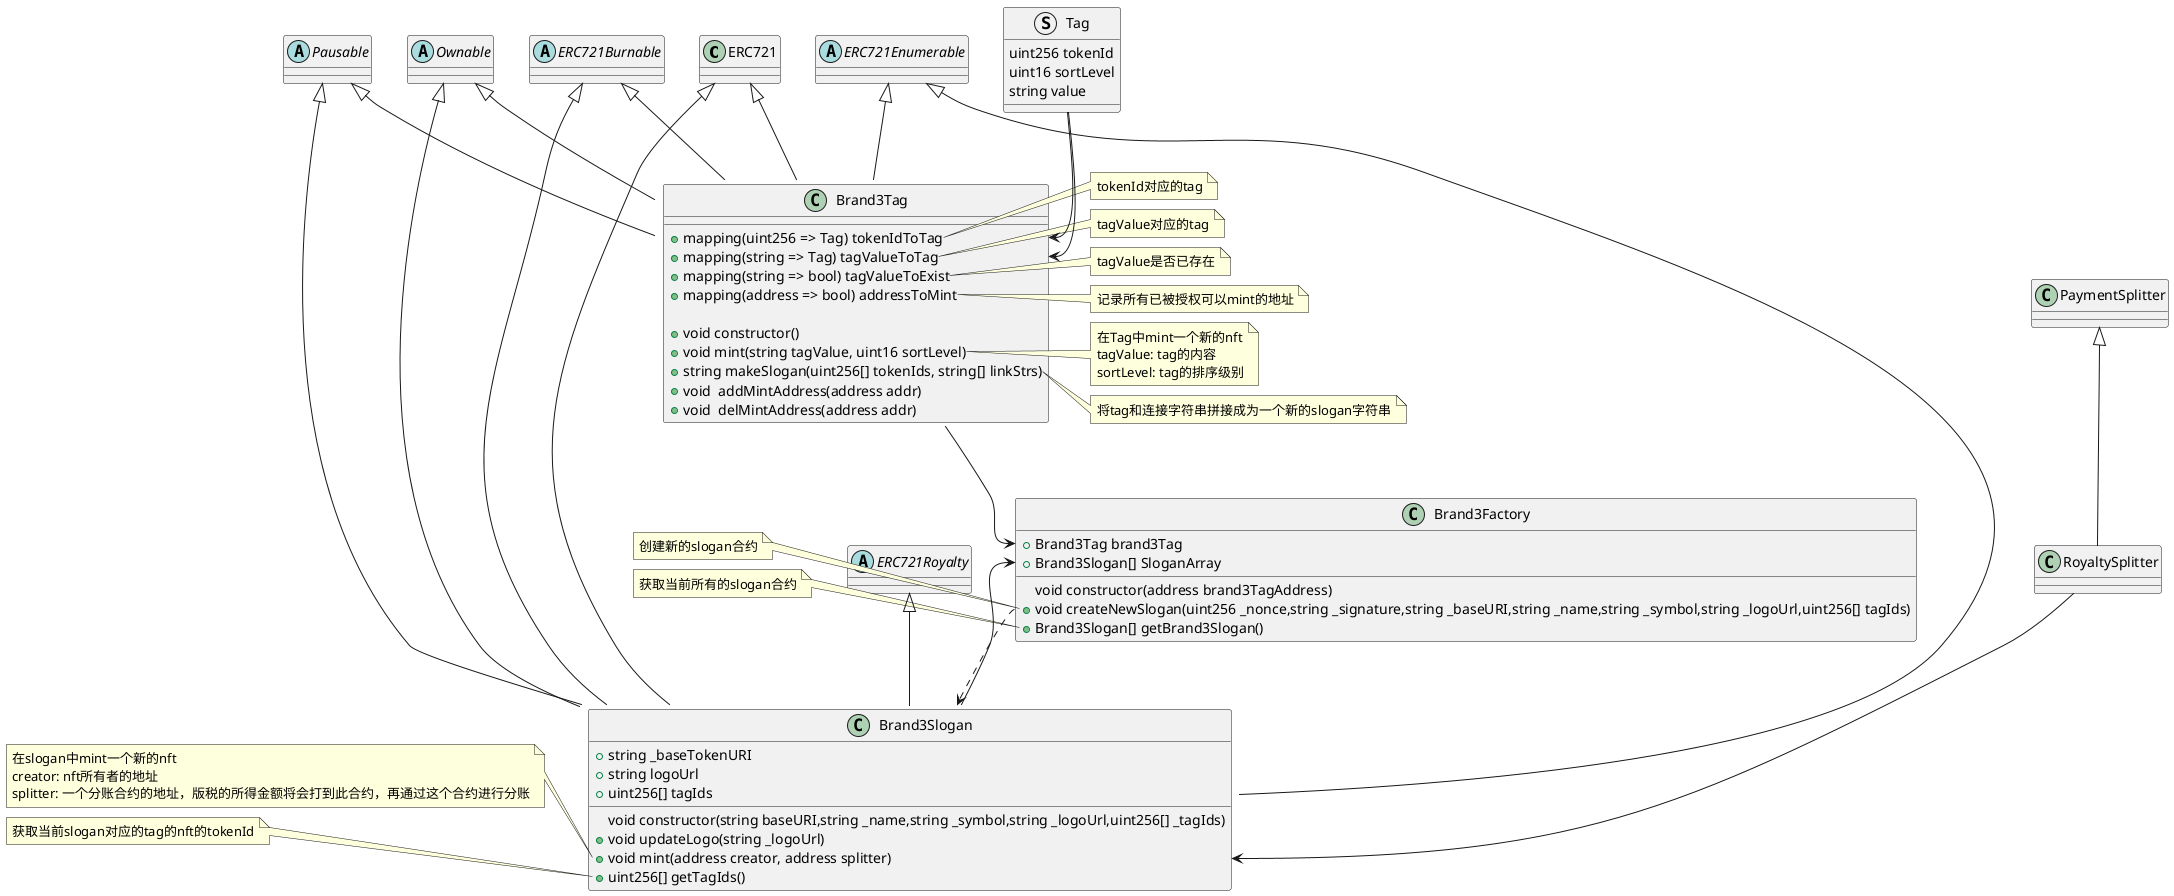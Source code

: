 @startuml
'https://plantuml.com/class-diagram

class ERC721{}
class PaymentSplitter{}
abstract class ERC721Enumerable{}
abstract class Pausable{}
abstract class Ownable{}
abstract class ERC721Burnable{}
abstract class ERC721Royalty{}
class Brand3Factory{
    + Brand3Tag brand3Tag
    + Brand3Slogan[] SloganArray

    void constructor(address brand3TagAddress)
    + void createNewSlogan(uint256 _nonce,string _signature,string _baseURI,string _name,string _symbol,string _logoUrl,uint256[] tagIds)
    + Brand3Slogan[] getBrand3Slogan()
}
note left of Brand3Factory::"createNewSlogan"
    创建新的slogan合约
end note
note left of Brand3Factory::"getBrand3Slogan"
    获取当前所有的slogan合约
end note

class Brand3Slogan extends ERC721,ERC721Enumerable,Pausable,Ownable,ERC721Burnable,ERC721Royalty{
    + string _baseTokenURI
    + string logoUrl
    + uint256[] tagIds

    void constructor(string baseURI,string _name,string _symbol,string _logoUrl,uint256[] _tagIds)
    + void updateLogo(string _logoUrl)
    + void mint(address creator, address splitter)
    + uint256[] getTagIds()

}

note left of Brand3Slogan::"mint"
    在slogan中mint一个新的nft
    creator: nft所有者的地址
    splitter: 一个分账合约的地址，版税的所得金额将会打到此合约，再通过这个合约进行分账
end note
note left of Brand3Slogan::"getTagIds"
    获取当前slogan对应的tag的nft的tokenId
end note

class Brand3Tag extends ERC721,ERC721Enumerable,Pausable,Ownable,ERC721Burnable{
    +   mapping(uint256 => Tag) tokenIdToTag
    +   mapping(string => Tag) tagValueToTag
    +   mapping(string => bool) tagValueToExist
    +   mapping(address => bool) addressToMint

    +   void constructor()
    +   void mint(string tagValue, uint16 sortLevel)
    +   string makeSlogan(uint256[] tokenIds, string[] linkStrs)
    +   void  addMintAddress(address addr)
    +   void  delMintAddress(address addr)
}
note right of Brand3Tag::"tokenIdToTag"
    tokenId对应的tag
end note
note right of Brand3Tag::"tagValueToTag"
    tagValue对应的tag
end note
note right of Brand3Tag::"tagValueToExist"
    tagValue是否已存在
end note
note right of Brand3Tag::"addressToMint"
    记录所有已被授权可以mint的地址
end note
note right of Brand3Tag::"mint"
    在Tag中mint一个新的nft
    tagValue: tag的内容
    sortLevel: tag的排序级别
end note
note right of Brand3Tag::"makeSlogan"
    将tag和连接字符串拼接成为一个新的slogan字符串
end note


struct Tag{
    uint256 tokenId
    uint16 sortLevel
    string value
}

class RoyaltySplitter extends PaymentSplitter{}

Brand3Tag --> Brand3Factory::brand3Tag
Brand3Slogan --> Brand3Factory::SloganArray
RoyaltySplitter --> Brand3Slogan::mint
Tag --> Brand3Tag::tokenIdToTag
Tag --> Brand3Tag::tagValueToTag
Brand3Factory::createNewSlogan -[dashed]-> Brand3Slogan

@enduml